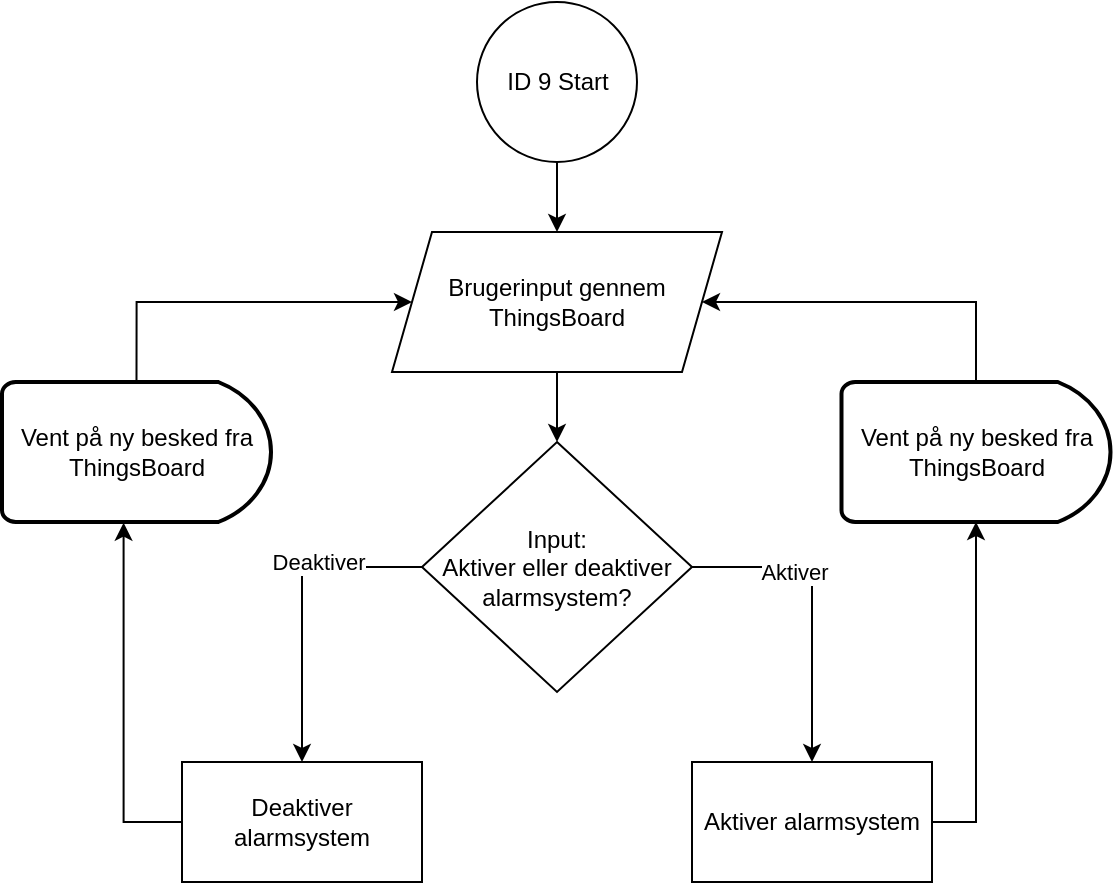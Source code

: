 <mxfile version="24.9.3">
  <diagram name="Page-1" id="3QTX_9LpbflqGAp3st7x">
    <mxGraphModel dx="727" dy="388" grid="1" gridSize="10" guides="1" tooltips="1" connect="1" arrows="1" fold="1" page="1" pageScale="1" pageWidth="10" pageHeight="10" math="0" shadow="0">
      <root>
        <mxCell id="0" />
        <mxCell id="1" parent="0" />
        <mxCell id="DGjk3PeGYtZa6itGFuPi-3" value="" style="edgeStyle=orthogonalEdgeStyle;rounded=0;orthogonalLoop=1;jettySize=auto;html=1;" edge="1" parent="1" source="DGjk3PeGYtZa6itGFuPi-1" target="DGjk3PeGYtZa6itGFuPi-2">
          <mxGeometry relative="1" as="geometry" />
        </mxCell>
        <mxCell id="DGjk3PeGYtZa6itGFuPi-1" value="ID 9 Start" style="ellipse;whiteSpace=wrap;html=1;aspect=fixed;" vertex="1" parent="1">
          <mxGeometry x="5.5" y="335" width="80" height="80" as="geometry" />
        </mxCell>
        <mxCell id="DGjk3PeGYtZa6itGFuPi-6" value="" style="edgeStyle=orthogonalEdgeStyle;rounded=0;orthogonalLoop=1;jettySize=auto;html=1;" edge="1" parent="1" source="DGjk3PeGYtZa6itGFuPi-2" target="DGjk3PeGYtZa6itGFuPi-5">
          <mxGeometry relative="1" as="geometry" />
        </mxCell>
        <mxCell id="DGjk3PeGYtZa6itGFuPi-2" value="&lt;div&gt;Brugerinput gennem&lt;/div&gt;&lt;div&gt;ThingsBoard&lt;br&gt;&lt;/div&gt;" style="shape=parallelogram;perimeter=parallelogramPerimeter;whiteSpace=wrap;html=1;fixedSize=1;" vertex="1" parent="1">
          <mxGeometry x="-37" y="450" width="165" height="70" as="geometry" />
        </mxCell>
        <mxCell id="DGjk3PeGYtZa6itGFuPi-9" style="edgeStyle=orthogonalEdgeStyle;rounded=0;orthogonalLoop=1;jettySize=auto;html=1;exitX=1;exitY=0.5;exitDx=0;exitDy=0;" edge="1" parent="1" source="DGjk3PeGYtZa6itGFuPi-5" target="DGjk3PeGYtZa6itGFuPi-7">
          <mxGeometry relative="1" as="geometry" />
        </mxCell>
        <mxCell id="DGjk3PeGYtZa6itGFuPi-10" value="Aktiver" style="edgeLabel;html=1;align=center;verticalAlign=middle;resizable=0;points=[];" vertex="1" connectable="0" parent="DGjk3PeGYtZa6itGFuPi-9">
          <mxGeometry x="-0.354" y="-2" relative="1" as="geometry">
            <mxPoint as="offset" />
          </mxGeometry>
        </mxCell>
        <mxCell id="DGjk3PeGYtZa6itGFuPi-11" style="edgeStyle=orthogonalEdgeStyle;rounded=0;orthogonalLoop=1;jettySize=auto;html=1;exitX=0;exitY=0.5;exitDx=0;exitDy=0;entryX=0.5;entryY=0;entryDx=0;entryDy=0;" edge="1" parent="1" source="DGjk3PeGYtZa6itGFuPi-5" target="DGjk3PeGYtZa6itGFuPi-8">
          <mxGeometry relative="1" as="geometry" />
        </mxCell>
        <mxCell id="DGjk3PeGYtZa6itGFuPi-12" value="Deaktiver" style="edgeLabel;html=1;align=center;verticalAlign=middle;resizable=0;points=[];" vertex="1" connectable="0" parent="DGjk3PeGYtZa6itGFuPi-11">
          <mxGeometry x="-0.333" y="-3" relative="1" as="geometry">
            <mxPoint as="offset" />
          </mxGeometry>
        </mxCell>
        <mxCell id="DGjk3PeGYtZa6itGFuPi-5" value="Input:&lt;br&gt;&lt;div&gt;Aktiver eller deaktiver alarmsystem?&lt;br&gt;&lt;/div&gt;" style="rhombus;whiteSpace=wrap;html=1;" vertex="1" parent="1">
          <mxGeometry x="-22" y="555" width="135" height="125" as="geometry" />
        </mxCell>
        <mxCell id="DGjk3PeGYtZa6itGFuPi-7" value="Aktiver alarmsystem" style="rounded=0;whiteSpace=wrap;html=1;" vertex="1" parent="1">
          <mxGeometry x="113" y="715" width="120" height="60" as="geometry" />
        </mxCell>
        <mxCell id="DGjk3PeGYtZa6itGFuPi-8" value="Deaktiver alarmsystem" style="rounded=0;whiteSpace=wrap;html=1;" vertex="1" parent="1">
          <mxGeometry x="-142" y="715" width="120" height="60" as="geometry" />
        </mxCell>
        <mxCell id="DGjk3PeGYtZa6itGFuPi-15" style="edgeStyle=orthogonalEdgeStyle;rounded=0;orthogonalLoop=1;jettySize=auto;html=1;exitX=0.5;exitY=0;exitDx=0;exitDy=0;exitPerimeter=0;entryX=0;entryY=0.5;entryDx=0;entryDy=0;" edge="1" parent="1" source="DGjk3PeGYtZa6itGFuPi-13" target="DGjk3PeGYtZa6itGFuPi-2">
          <mxGeometry relative="1" as="geometry">
            <Array as="points">
              <mxPoint x="-165" y="485" />
            </Array>
          </mxGeometry>
        </mxCell>
        <mxCell id="DGjk3PeGYtZa6itGFuPi-13" value="&lt;div&gt;Vent på ny besked fra ThingsBoard&lt;br&gt;&lt;/div&gt;" style="strokeWidth=2;html=1;shape=mxgraph.flowchart.delay;whiteSpace=wrap;" vertex="1" parent="1">
          <mxGeometry x="-232" y="525" width="134.5" height="70" as="geometry" />
        </mxCell>
        <mxCell id="DGjk3PeGYtZa6itGFuPi-14" style="edgeStyle=orthogonalEdgeStyle;rounded=0;orthogonalLoop=1;jettySize=auto;html=1;exitX=0;exitY=0.5;exitDx=0;exitDy=0;entryX=0.452;entryY=1.005;entryDx=0;entryDy=0;entryPerimeter=0;" edge="1" parent="1" source="DGjk3PeGYtZa6itGFuPi-8" target="DGjk3PeGYtZa6itGFuPi-13">
          <mxGeometry relative="1" as="geometry" />
        </mxCell>
        <mxCell id="DGjk3PeGYtZa6itGFuPi-18" style="edgeStyle=orthogonalEdgeStyle;rounded=0;orthogonalLoop=1;jettySize=auto;html=1;exitX=0.5;exitY=0;exitDx=0;exitDy=0;exitPerimeter=0;entryX=1;entryY=0.5;entryDx=0;entryDy=0;" edge="1" parent="1" source="DGjk3PeGYtZa6itGFuPi-16" target="DGjk3PeGYtZa6itGFuPi-2">
          <mxGeometry relative="1" as="geometry">
            <Array as="points">
              <mxPoint x="255" y="485" />
            </Array>
          </mxGeometry>
        </mxCell>
        <mxCell id="DGjk3PeGYtZa6itGFuPi-16" value="&lt;div&gt;Vent på ny besked fra ThingsBoard&lt;br&gt;&lt;/div&gt;" style="strokeWidth=2;html=1;shape=mxgraph.flowchart.delay;whiteSpace=wrap;" vertex="1" parent="1">
          <mxGeometry x="187.75" y="525" width="134.5" height="70" as="geometry" />
        </mxCell>
        <mxCell id="DGjk3PeGYtZa6itGFuPi-17" style="edgeStyle=orthogonalEdgeStyle;rounded=0;orthogonalLoop=1;jettySize=auto;html=1;exitX=1;exitY=0.5;exitDx=0;exitDy=0;entryX=0.5;entryY=1;entryDx=0;entryDy=0;entryPerimeter=0;" edge="1" parent="1" source="DGjk3PeGYtZa6itGFuPi-7" target="DGjk3PeGYtZa6itGFuPi-16">
          <mxGeometry relative="1" as="geometry" />
        </mxCell>
      </root>
    </mxGraphModel>
  </diagram>
</mxfile>
